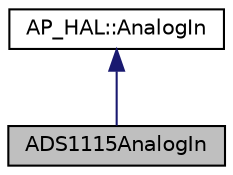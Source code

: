 digraph "ADS1115AnalogIn"
{
 // INTERACTIVE_SVG=YES
  edge [fontname="Helvetica",fontsize="10",labelfontname="Helvetica",labelfontsize="10"];
  node [fontname="Helvetica",fontsize="10",shape=record];
  Node1 [label="ADS1115AnalogIn",height=0.2,width=0.4,color="black", fillcolor="grey75", style="filled", fontcolor="black"];
  Node2 -> Node1 [dir="back",color="midnightblue",fontsize="10",style="solid",fontname="Helvetica"];
  Node2 [label="AP_HAL::AnalogIn",height=0.2,width=0.4,color="black", fillcolor="white", style="filled",URL="$classAP__HAL_1_1AnalogIn.html"];
}
